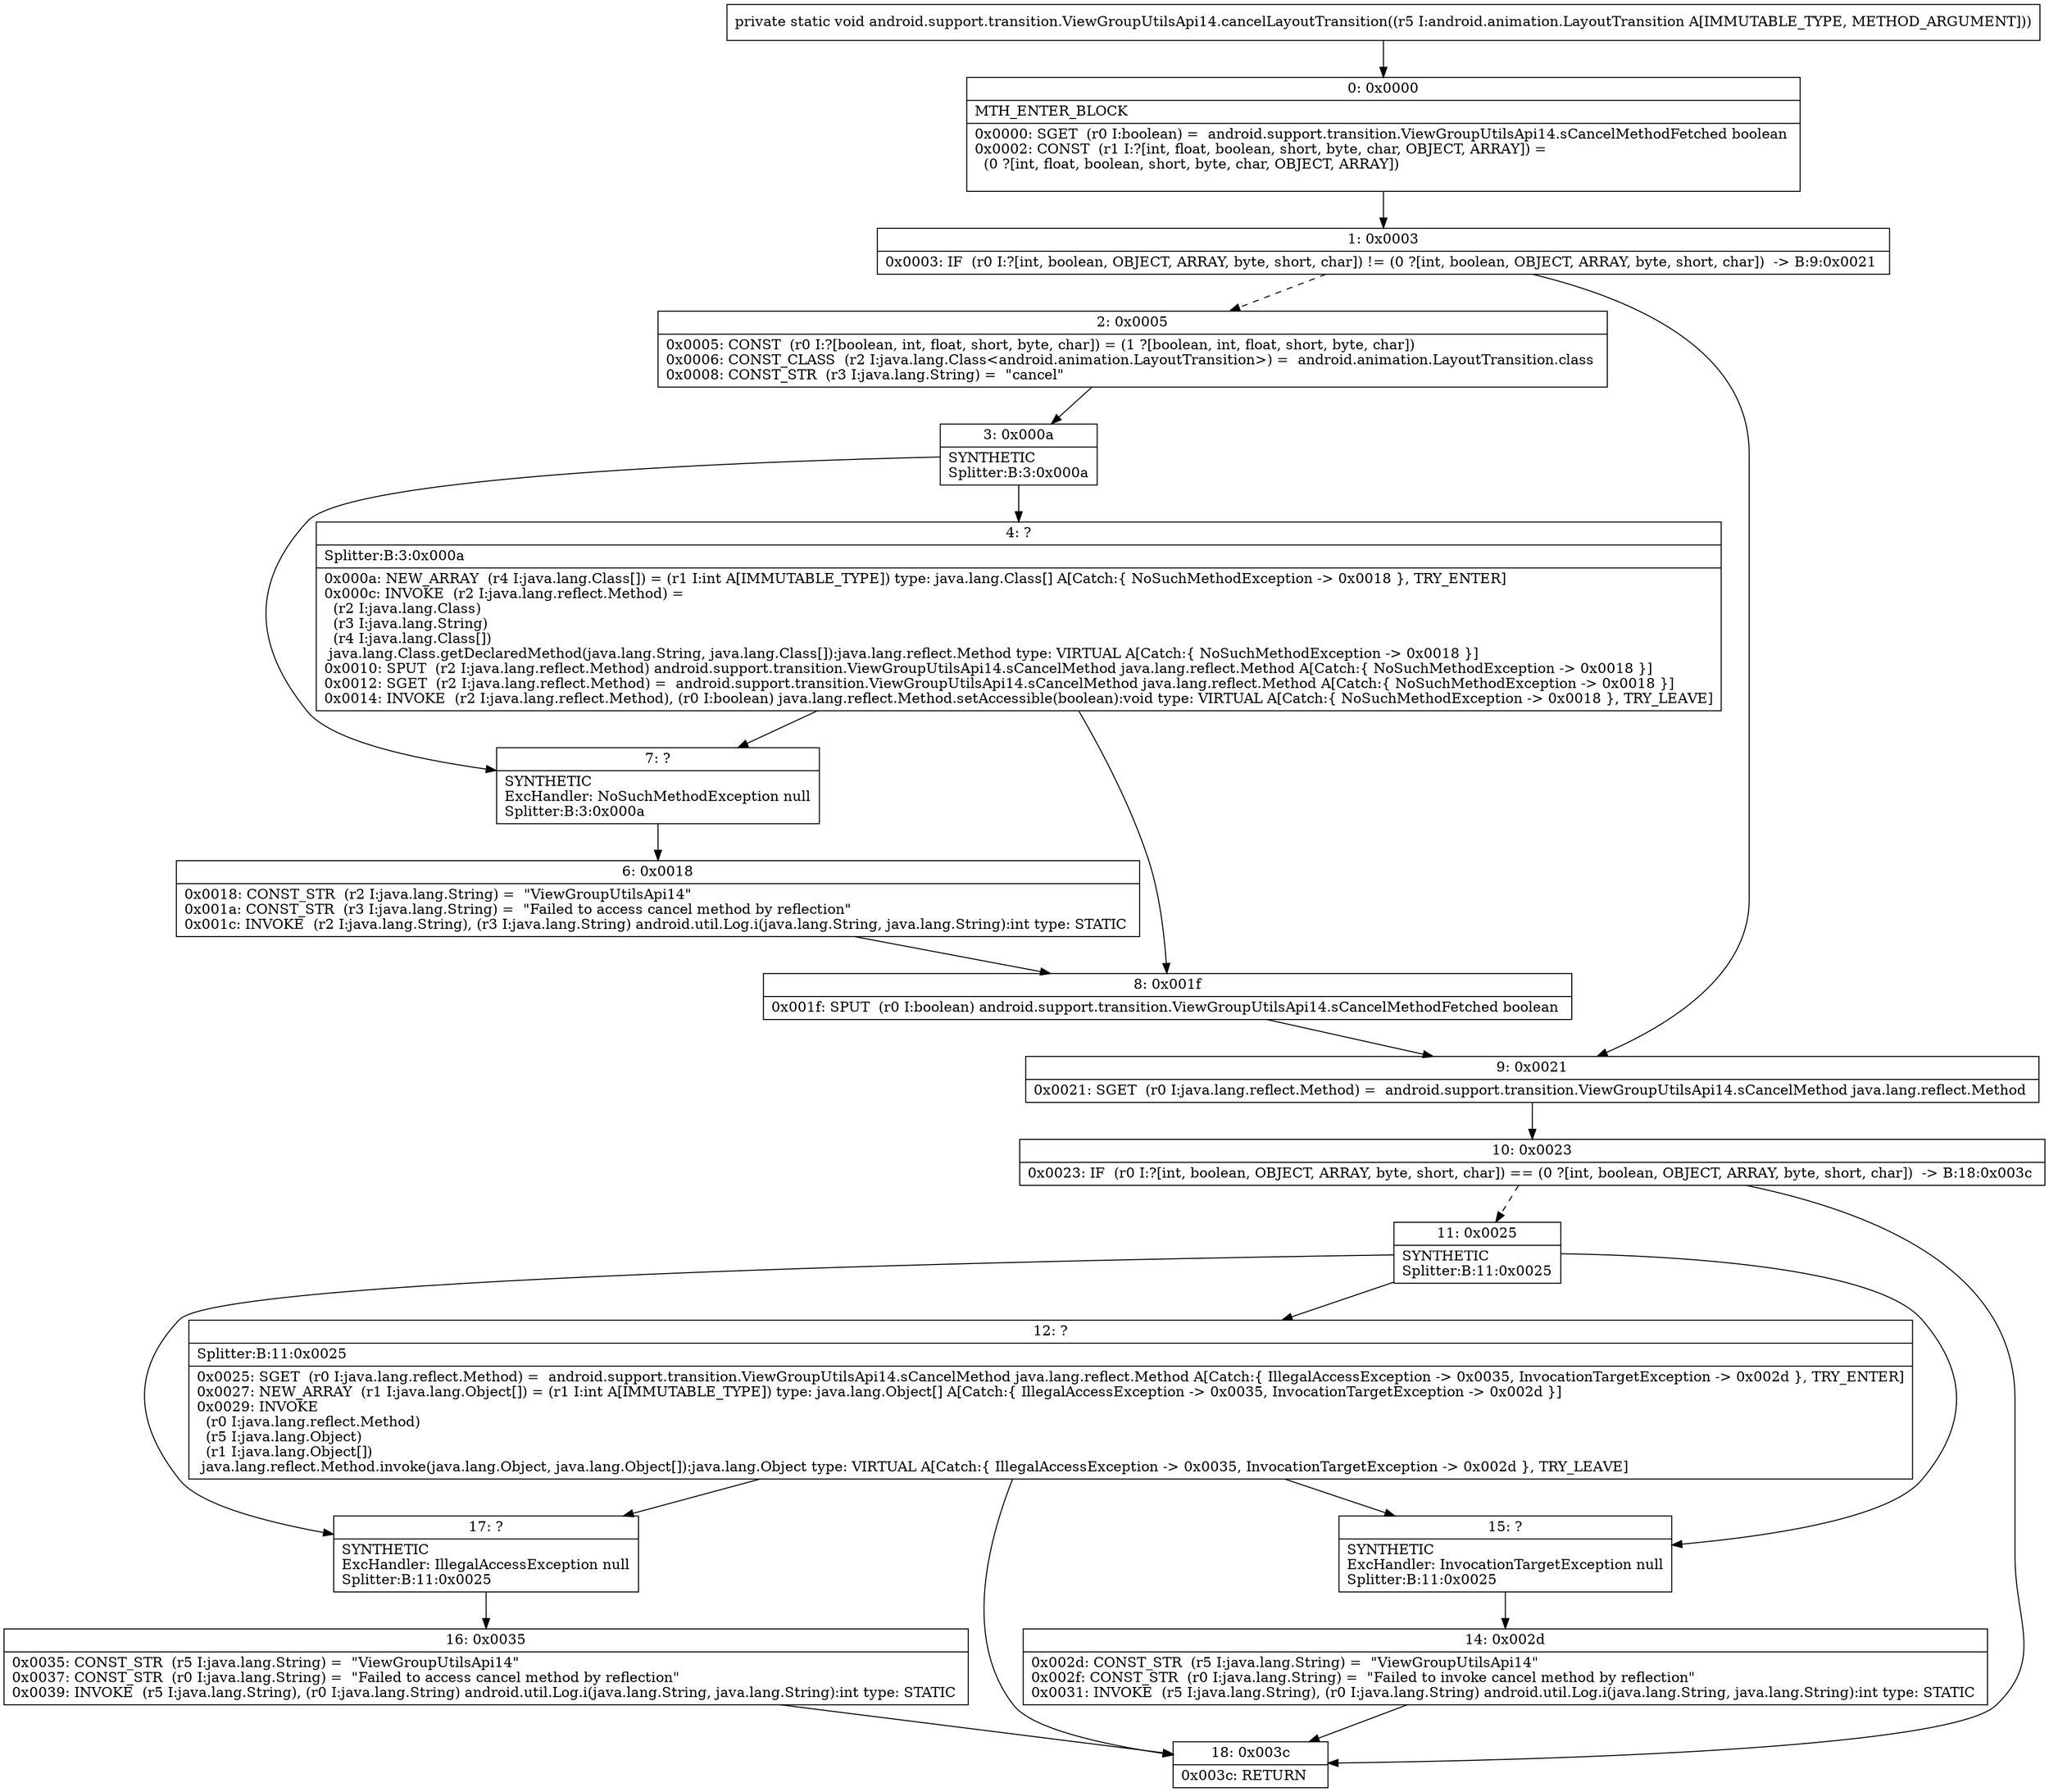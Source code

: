 digraph "CFG forandroid.support.transition.ViewGroupUtilsApi14.cancelLayoutTransition(Landroid\/animation\/LayoutTransition;)V" {
Node_0 [shape=record,label="{0\:\ 0x0000|MTH_ENTER_BLOCK\l|0x0000: SGET  (r0 I:boolean) =  android.support.transition.ViewGroupUtilsApi14.sCancelMethodFetched boolean \l0x0002: CONST  (r1 I:?[int, float, boolean, short, byte, char, OBJECT, ARRAY]) = \l  (0 ?[int, float, boolean, short, byte, char, OBJECT, ARRAY])\l \l}"];
Node_1 [shape=record,label="{1\:\ 0x0003|0x0003: IF  (r0 I:?[int, boolean, OBJECT, ARRAY, byte, short, char]) != (0 ?[int, boolean, OBJECT, ARRAY, byte, short, char])  \-\> B:9:0x0021 \l}"];
Node_2 [shape=record,label="{2\:\ 0x0005|0x0005: CONST  (r0 I:?[boolean, int, float, short, byte, char]) = (1 ?[boolean, int, float, short, byte, char]) \l0x0006: CONST_CLASS  (r2 I:java.lang.Class\<android.animation.LayoutTransition\>) =  android.animation.LayoutTransition.class \l0x0008: CONST_STR  (r3 I:java.lang.String) =  \"cancel\" \l}"];
Node_3 [shape=record,label="{3\:\ 0x000a|SYNTHETIC\lSplitter:B:3:0x000a\l}"];
Node_4 [shape=record,label="{4\:\ ?|Splitter:B:3:0x000a\l|0x000a: NEW_ARRAY  (r4 I:java.lang.Class[]) = (r1 I:int A[IMMUTABLE_TYPE]) type: java.lang.Class[] A[Catch:\{ NoSuchMethodException \-\> 0x0018 \}, TRY_ENTER]\l0x000c: INVOKE  (r2 I:java.lang.reflect.Method) = \l  (r2 I:java.lang.Class)\l  (r3 I:java.lang.String)\l  (r4 I:java.lang.Class[])\l java.lang.Class.getDeclaredMethod(java.lang.String, java.lang.Class[]):java.lang.reflect.Method type: VIRTUAL A[Catch:\{ NoSuchMethodException \-\> 0x0018 \}]\l0x0010: SPUT  (r2 I:java.lang.reflect.Method) android.support.transition.ViewGroupUtilsApi14.sCancelMethod java.lang.reflect.Method A[Catch:\{ NoSuchMethodException \-\> 0x0018 \}]\l0x0012: SGET  (r2 I:java.lang.reflect.Method) =  android.support.transition.ViewGroupUtilsApi14.sCancelMethod java.lang.reflect.Method A[Catch:\{ NoSuchMethodException \-\> 0x0018 \}]\l0x0014: INVOKE  (r2 I:java.lang.reflect.Method), (r0 I:boolean) java.lang.reflect.Method.setAccessible(boolean):void type: VIRTUAL A[Catch:\{ NoSuchMethodException \-\> 0x0018 \}, TRY_LEAVE]\l}"];
Node_6 [shape=record,label="{6\:\ 0x0018|0x0018: CONST_STR  (r2 I:java.lang.String) =  \"ViewGroupUtilsApi14\" \l0x001a: CONST_STR  (r3 I:java.lang.String) =  \"Failed to access cancel method by reflection\" \l0x001c: INVOKE  (r2 I:java.lang.String), (r3 I:java.lang.String) android.util.Log.i(java.lang.String, java.lang.String):int type: STATIC \l}"];
Node_7 [shape=record,label="{7\:\ ?|SYNTHETIC\lExcHandler: NoSuchMethodException null\lSplitter:B:3:0x000a\l}"];
Node_8 [shape=record,label="{8\:\ 0x001f|0x001f: SPUT  (r0 I:boolean) android.support.transition.ViewGroupUtilsApi14.sCancelMethodFetched boolean \l}"];
Node_9 [shape=record,label="{9\:\ 0x0021|0x0021: SGET  (r0 I:java.lang.reflect.Method) =  android.support.transition.ViewGroupUtilsApi14.sCancelMethod java.lang.reflect.Method \l}"];
Node_10 [shape=record,label="{10\:\ 0x0023|0x0023: IF  (r0 I:?[int, boolean, OBJECT, ARRAY, byte, short, char]) == (0 ?[int, boolean, OBJECT, ARRAY, byte, short, char])  \-\> B:18:0x003c \l}"];
Node_11 [shape=record,label="{11\:\ 0x0025|SYNTHETIC\lSplitter:B:11:0x0025\l}"];
Node_12 [shape=record,label="{12\:\ ?|Splitter:B:11:0x0025\l|0x0025: SGET  (r0 I:java.lang.reflect.Method) =  android.support.transition.ViewGroupUtilsApi14.sCancelMethod java.lang.reflect.Method A[Catch:\{ IllegalAccessException \-\> 0x0035, InvocationTargetException \-\> 0x002d \}, TRY_ENTER]\l0x0027: NEW_ARRAY  (r1 I:java.lang.Object[]) = (r1 I:int A[IMMUTABLE_TYPE]) type: java.lang.Object[] A[Catch:\{ IllegalAccessException \-\> 0x0035, InvocationTargetException \-\> 0x002d \}]\l0x0029: INVOKE  \l  (r0 I:java.lang.reflect.Method)\l  (r5 I:java.lang.Object)\l  (r1 I:java.lang.Object[])\l java.lang.reflect.Method.invoke(java.lang.Object, java.lang.Object[]):java.lang.Object type: VIRTUAL A[Catch:\{ IllegalAccessException \-\> 0x0035, InvocationTargetException \-\> 0x002d \}, TRY_LEAVE]\l}"];
Node_14 [shape=record,label="{14\:\ 0x002d|0x002d: CONST_STR  (r5 I:java.lang.String) =  \"ViewGroupUtilsApi14\" \l0x002f: CONST_STR  (r0 I:java.lang.String) =  \"Failed to invoke cancel method by reflection\" \l0x0031: INVOKE  (r5 I:java.lang.String), (r0 I:java.lang.String) android.util.Log.i(java.lang.String, java.lang.String):int type: STATIC \l}"];
Node_15 [shape=record,label="{15\:\ ?|SYNTHETIC\lExcHandler: InvocationTargetException null\lSplitter:B:11:0x0025\l}"];
Node_16 [shape=record,label="{16\:\ 0x0035|0x0035: CONST_STR  (r5 I:java.lang.String) =  \"ViewGroupUtilsApi14\" \l0x0037: CONST_STR  (r0 I:java.lang.String) =  \"Failed to access cancel method by reflection\" \l0x0039: INVOKE  (r5 I:java.lang.String), (r0 I:java.lang.String) android.util.Log.i(java.lang.String, java.lang.String):int type: STATIC \l}"];
Node_17 [shape=record,label="{17\:\ ?|SYNTHETIC\lExcHandler: IllegalAccessException null\lSplitter:B:11:0x0025\l}"];
Node_18 [shape=record,label="{18\:\ 0x003c|0x003c: RETURN   \l}"];
MethodNode[shape=record,label="{private static void android.support.transition.ViewGroupUtilsApi14.cancelLayoutTransition((r5 I:android.animation.LayoutTransition A[IMMUTABLE_TYPE, METHOD_ARGUMENT])) }"];
MethodNode -> Node_0;
Node_0 -> Node_1;
Node_1 -> Node_2[style=dashed];
Node_1 -> Node_9;
Node_2 -> Node_3;
Node_3 -> Node_4;
Node_3 -> Node_7;
Node_4 -> Node_7;
Node_4 -> Node_8;
Node_6 -> Node_8;
Node_7 -> Node_6;
Node_8 -> Node_9;
Node_9 -> Node_10;
Node_10 -> Node_11[style=dashed];
Node_10 -> Node_18;
Node_11 -> Node_12;
Node_11 -> Node_17;
Node_11 -> Node_15;
Node_12 -> Node_17;
Node_12 -> Node_15;
Node_12 -> Node_18;
Node_14 -> Node_18;
Node_15 -> Node_14;
Node_16 -> Node_18;
Node_17 -> Node_16;
}

